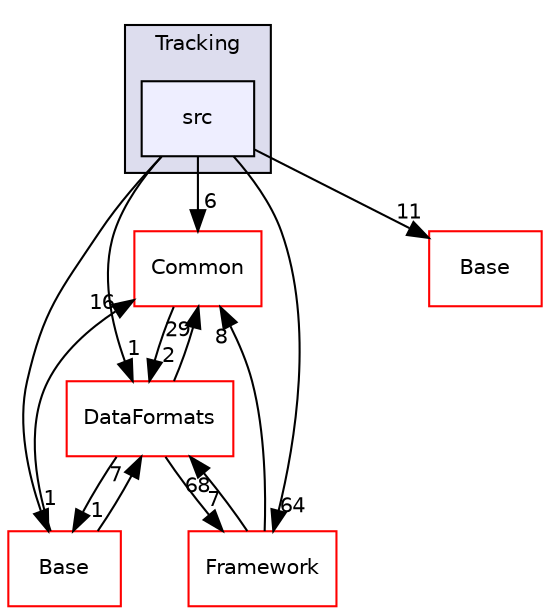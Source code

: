 digraph "/home/travis/build/AliceO2Group/AliceO2/Detectors/MUON/MCH/Tracking/src" {
  bgcolor=transparent;
  compound=true
  node [ fontsize="10", fontname="Helvetica"];
  edge [ labelfontsize="10", labelfontname="Helvetica"];
  subgraph clusterdir_09445408fa345a18838fb91740d089d0 {
    graph [ bgcolor="#ddddee", pencolor="black", label="Tracking" fontname="Helvetica", fontsize="10", URL="dir_09445408fa345a18838fb91740d089d0.html"]
  dir_f33357dc4b90b7dfe5d72abda619e77f [shape=box, label="src", style="filled", fillcolor="#eeeeff", pencolor="black", URL="dir_f33357dc4b90b7dfe5d72abda619e77f.html"];
  }
  dir_4ab6b4cc6a7edbff49100e9123df213f [shape=box label="Common" color="red" URL="dir_4ab6b4cc6a7edbff49100e9123df213f.html"];
  dir_1155c84989a046e7de4bf0156dc4b34c [shape=box label="Base" color="red" URL="dir_1155c84989a046e7de4bf0156dc4b34c.html"];
  dir_37c90836491b695b472bf98d1be8336b [shape=box label="Base" color="red" URL="dir_37c90836491b695b472bf98d1be8336b.html"];
  dir_bcbb2cf9a3d3d83e5515c82071a07177 [shape=box label="Framework" color="red" URL="dir_bcbb2cf9a3d3d83e5515c82071a07177.html"];
  dir_2171f7ec022c5423887b07c69b2f5b48 [shape=box label="DataFormats" color="red" URL="dir_2171f7ec022c5423887b07c69b2f5b48.html"];
  dir_4ab6b4cc6a7edbff49100e9123df213f->dir_2171f7ec022c5423887b07c69b2f5b48 [headlabel="2", labeldistance=1.5 headhref="dir_000018_000060.html"];
  dir_f33357dc4b90b7dfe5d72abda619e77f->dir_4ab6b4cc6a7edbff49100e9123df213f [headlabel="6", labeldistance=1.5 headhref="dir_000096_000018.html"];
  dir_f33357dc4b90b7dfe5d72abda619e77f->dir_1155c84989a046e7de4bf0156dc4b34c [headlabel="11", labeldistance=1.5 headhref="dir_000096_000122.html"];
  dir_f33357dc4b90b7dfe5d72abda619e77f->dir_37c90836491b695b472bf98d1be8336b [headlabel="1", labeldistance=1.5 headhref="dir_000096_000254.html"];
  dir_f33357dc4b90b7dfe5d72abda619e77f->dir_bcbb2cf9a3d3d83e5515c82071a07177 [headlabel="64", labeldistance=1.5 headhref="dir_000096_000036.html"];
  dir_f33357dc4b90b7dfe5d72abda619e77f->dir_2171f7ec022c5423887b07c69b2f5b48 [headlabel="1", labeldistance=1.5 headhref="dir_000096_000060.html"];
  dir_37c90836491b695b472bf98d1be8336b->dir_4ab6b4cc6a7edbff49100e9123df213f [headlabel="16", labeldistance=1.5 headhref="dir_000254_000018.html"];
  dir_37c90836491b695b472bf98d1be8336b->dir_2171f7ec022c5423887b07c69b2f5b48 [headlabel="7", labeldistance=1.5 headhref="dir_000254_000060.html"];
  dir_bcbb2cf9a3d3d83e5515c82071a07177->dir_4ab6b4cc6a7edbff49100e9123df213f [headlabel="8", labeldistance=1.5 headhref="dir_000036_000018.html"];
  dir_bcbb2cf9a3d3d83e5515c82071a07177->dir_2171f7ec022c5423887b07c69b2f5b48 [headlabel="68", labeldistance=1.5 headhref="dir_000036_000060.html"];
  dir_2171f7ec022c5423887b07c69b2f5b48->dir_4ab6b4cc6a7edbff49100e9123df213f [headlabel="29", labeldistance=1.5 headhref="dir_000060_000018.html"];
  dir_2171f7ec022c5423887b07c69b2f5b48->dir_37c90836491b695b472bf98d1be8336b [headlabel="1", labeldistance=1.5 headhref="dir_000060_000254.html"];
  dir_2171f7ec022c5423887b07c69b2f5b48->dir_bcbb2cf9a3d3d83e5515c82071a07177 [headlabel="7", labeldistance=1.5 headhref="dir_000060_000036.html"];
}
